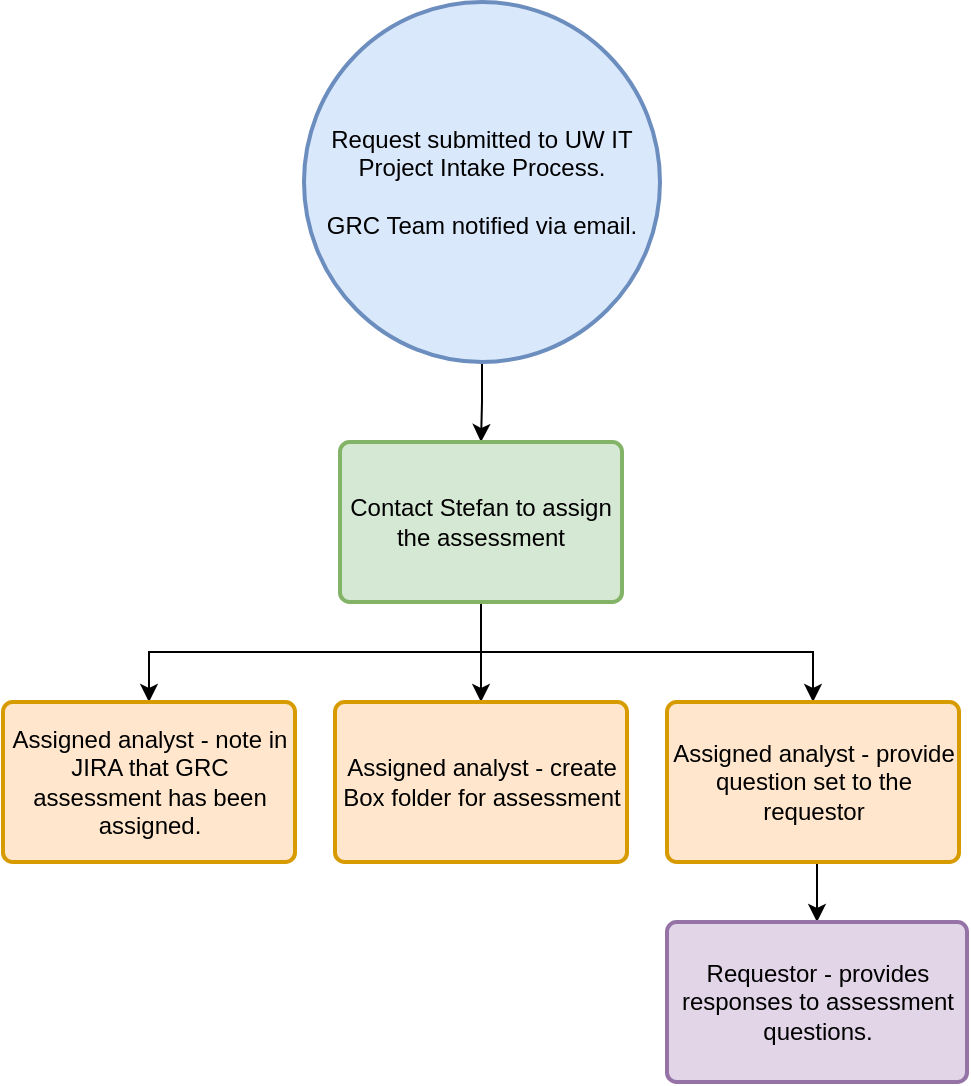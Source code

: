<mxfile version="12.2.7" type="github" pages="1">
  <diagram id="EGlLaus-P8G1E-tgkFCy" name="Page-1">
    <mxGraphModel dx="1426" dy="786" grid="1" gridSize="10" guides="1" tooltips="1" connect="1" arrows="1" fold="1" page="1" pageScale="1" pageWidth="850" pageHeight="1100" math="0" shadow="0">
      <root>
        <mxCell id="0"/>
        <mxCell id="1" parent="0"/>
        <mxCell id="QFpOu1T3T5SNptgBHsQ_-3" style="edgeStyle=orthogonalEdgeStyle;rounded=0;orthogonalLoop=1;jettySize=auto;html=1;exitX=0.5;exitY=1;exitDx=0;exitDy=0;exitPerimeter=0;entryX=0.5;entryY=0;entryDx=0;entryDy=0;entryPerimeter=0;" parent="1" source="QFpOu1T3T5SNptgBHsQ_-1" target="QFpOu1T3T5SNptgBHsQ_-2" edge="1">
          <mxGeometry relative="1" as="geometry"/>
        </mxCell>
        <mxCell id="QFpOu1T3T5SNptgBHsQ_-1" value="&lt;div&gt;Request submitted to UW IT Project Intake Process.&lt;/div&gt;&lt;div&gt;&lt;br&gt;&lt;/div&gt;&lt;div&gt;GRC Team notified via email.&lt;br&gt;&lt;/div&gt;" style="strokeWidth=2;html=1;shape=mxgraph.flowchart.start_2;whiteSpace=wrap;fillColor=#dae8fc;strokeColor=#6c8ebf;" parent="1" vertex="1">
          <mxGeometry x="336" y="40" width="178" height="180" as="geometry"/>
        </mxCell>
        <mxCell id="QFpOu1T3T5SNptgBHsQ_-7" style="edgeStyle=orthogonalEdgeStyle;rounded=0;orthogonalLoop=1;jettySize=auto;html=1;exitX=0.5;exitY=1;exitDx=0;exitDy=0;exitPerimeter=0;entryX=0.5;entryY=0;entryDx=0;entryDy=0;entryPerimeter=0;" parent="1" source="QFpOu1T3T5SNptgBHsQ_-2" target="QFpOu1T3T5SNptgBHsQ_-4" edge="1">
          <mxGeometry relative="1" as="geometry"/>
        </mxCell>
        <mxCell id="QFpOu1T3T5SNptgBHsQ_-8" style="edgeStyle=orthogonalEdgeStyle;rounded=0;orthogonalLoop=1;jettySize=auto;html=1;exitX=0.5;exitY=1;exitDx=0;exitDy=0;exitPerimeter=0;entryX=0.5;entryY=0;entryDx=0;entryDy=0;entryPerimeter=0;" parent="1" source="QFpOu1T3T5SNptgBHsQ_-2" target="QFpOu1T3T5SNptgBHsQ_-5" edge="1">
          <mxGeometry relative="1" as="geometry"/>
        </mxCell>
        <mxCell id="QFpOu1T3T5SNptgBHsQ_-9" style="edgeStyle=orthogonalEdgeStyle;rounded=0;orthogonalLoop=1;jettySize=auto;html=1;exitX=0.5;exitY=1;exitDx=0;exitDy=0;exitPerimeter=0;entryX=0.5;entryY=0;entryDx=0;entryDy=0;entryPerimeter=0;" parent="1" source="QFpOu1T3T5SNptgBHsQ_-2" target="QFpOu1T3T5SNptgBHsQ_-6" edge="1">
          <mxGeometry relative="1" as="geometry"/>
        </mxCell>
        <mxCell id="QFpOu1T3T5SNptgBHsQ_-2" value="Contact Stefan to assign the assessment" style="strokeWidth=2;html=1;shape=mxgraph.flowchart.process;whiteSpace=wrap;fillColor=#d5e8d4;strokeColor=#82b366;" parent="1" vertex="1">
          <mxGeometry x="354" y="260" width="141" height="80" as="geometry"/>
        </mxCell>
        <mxCell id="QFpOu1T3T5SNptgBHsQ_-4" value="Assigned analyst - note in JIRA that GRC assessment has been assigned." style="strokeWidth=2;html=1;shape=mxgraph.flowchart.process;whiteSpace=wrap;fillColor=#ffe6cc;strokeColor=#d79b00;" parent="1" vertex="1">
          <mxGeometry x="185.5" y="390" width="146" height="80" as="geometry"/>
        </mxCell>
        <mxCell id="QFpOu1T3T5SNptgBHsQ_-5" value="Assigned analyst - create Box folder for assessment" style="strokeWidth=2;html=1;shape=mxgraph.flowchart.process;whiteSpace=wrap;fillColor=#ffe6cc;strokeColor=#d79b00;" parent="1" vertex="1">
          <mxGeometry x="351.5" y="390" width="146" height="80" as="geometry"/>
        </mxCell>
        <mxCell id="oRpaIqn0PsGAM3a0iJjr-4" style="edgeStyle=orthogonalEdgeStyle;rounded=0;orthogonalLoop=1;jettySize=auto;html=1;exitX=0.5;exitY=1;exitDx=0;exitDy=0;exitPerimeter=0;entryX=0.5;entryY=0;entryDx=0;entryDy=0;entryPerimeter=0;" edge="1" parent="1" source="QFpOu1T3T5SNptgBHsQ_-6" target="oRpaIqn0PsGAM3a0iJjr-1">
          <mxGeometry relative="1" as="geometry"/>
        </mxCell>
        <mxCell id="QFpOu1T3T5SNptgBHsQ_-6" value="Assigned analyst - provide question set to the requestor" style="strokeWidth=2;html=1;shape=mxgraph.flowchart.process;whiteSpace=wrap;fillColor=#ffe6cc;strokeColor=#d79b00;" parent="1" vertex="1">
          <mxGeometry x="517.5" y="390" width="146" height="80" as="geometry"/>
        </mxCell>
        <mxCell id="oRpaIqn0PsGAM3a0iJjr-1" value="Requestor - provides responses to assessment questions." style="strokeWidth=2;html=1;shape=mxgraph.flowchart.process;whiteSpace=wrap;fillColor=#e1d5e7;strokeColor=#9673a6;" vertex="1" parent="1">
          <mxGeometry x="517.5" y="500" width="150" height="80" as="geometry"/>
        </mxCell>
      </root>
    </mxGraphModel>
  </diagram>
</mxfile>
